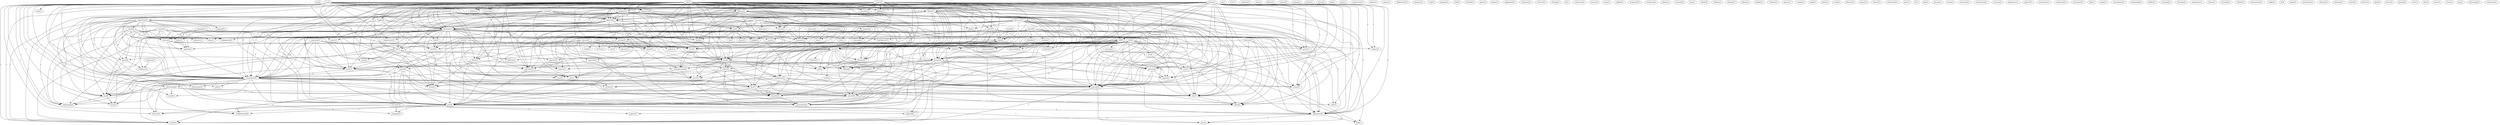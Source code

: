 digraph G {
  att [ label="att(2)" ];
  purchase [ label="purchase(2)" ];
  died [ label="died(14)" ];
  defeated [ label="defeated(1)" ];
  vote [ label="vote(13)" ];
  committee [ label="committee(35)" ];
  auto [ label="auto(3)" ];
  gun [ label="gun(9)" ];
  ammunition [ label="ammunition(2)" ];
  cb [ label="cb(1)" ];
  cast [ label="cast(1)" ];
  carry [ label="carry(2)" ];
  defense [ label="defense(1)" ];
  reported [ label="reported(3)" ];
  statute [ label="statute(1)" ];
  opposes [ label="opposes(1)" ];
  law [ label="law(6)" ];
  acquire [ label="acquire(1)" ];
  term [ label="term(2)" ];
  floor [ label="floor(7)" ];
  license [ label="license(8)" ];
  firearm [ label="firearm(5)" ];
  self [ label="self(1)" ];
  passed [ label="passed(6)" ];
  abiding [ label="abiding(1)" ];
  nra [ label="nra(4)" ];
  possession [ label="possession(5)" ];
  offense [ label="offense(2)" ];
  felony [ label="felony(3)" ];
  mail [ label="mail(1)" ];
  firearms [ label="firearms(1)" ];
  requirement [ label="requirement(1)" ];
  enforcement [ label="enforcement(1)" ];
  advertising [ label="advertising(2)" ];
  radio [ label="radio(1)" ];
  raised [ label="raised(1)" ];
  ban [ label="ban(6)" ];
  carry [ label="carry(3)" ];
  referendum [ label="referendum(5)" ];
  legislation [ label="legislation(8)" ];
  campaign [ label="campaign(1)" ];
  safety [ label="safety(3)" ];
  educate [ label="educate(1)" ];
  neighborhood [ label="neighborhood(1)" ];
  action [ label="action(4)" ];
  florida [ label="florida(1)" ];
  bill [ label="bill(9)" ];
  prison [ label="prison(1)" ];
  owner [ label="owner(1)" ];
  provision [ label="provision(3)" ];
  require [ label="require(1)" ];
  possess [ label="possess(2)" ];
  degree [ label="degree(1)" ];
  cost [ label="cost(1)" ];
  sb [ label="sb(2)" ];
  opposition [ label="opposition(3)" ];
  provides [ label="provides(1)" ];
  handgun [ label="handgun(5)" ];
  validity [ label="validity(1)" ];
  trigger [ label="trigger(3)" ];
  period [ label="period(7)" ];
  excise [ label="excise(1)" ];
  tax [ label="tax(6)" ];
  lock [ label="lock(2)" ];
  day [ label="day(7)" ];
  pistol [ label="pistol(3)" ];
  failed [ label="failed(2)" ];
  desk [ label="desk(1)" ];
  school [ label="school(4)" ];
  storage [ label="storage(9)" ];
  endangerment [ label="endangerment(2)" ];
  result [ label="result(1)" ];
  sent [ label="sent(1)" ];
  state [ label="state(6)" ];
  compensation [ label="compensation(1)" ];
  court [ label="court(1)" ];
  liability [ label="liability(1)" ];
  licensing [ label="licensing(1)" ];
  business [ label="business(1)" ];
  sale [ label="sale(7)" ];
  check [ label="check(2)" ];
  institute [ label="institute(1)" ];
  yard [ label="yard(1)" ];
  study [ label="study(2)" ];
  control [ label="control(1)" ];
  control [ label="control(1)" ];
  permit [ label="permit(2)" ];
  liberty [ label="liberty(1)" ];
  mexico [ label="mexico(1)" ];
  reverse [ label="reverse(1)" ];
  voted [ label="voted(2)" ];
  proposal [ label="proposal(1)" ];
  reverse [ label="reverse(1)" ];
  ballot [ label="ballot(1)" ];
  opinion [ label="opinion(2)" ];
  place [ label="place(1)" ];
  series [ label="series(1)" ];
  enact [ label="enact(2)" ];
  campaigning [ label="campaigning(1)" ];
  issue [ label="issue(2)" ];
  florida [ label="florida(1)" ];
  animal [ label="animal(1)" ];
  straw [ label="straw(1)" ];
  included [ label="included(1)" ];
  budget [ label="budget(3)" ];
  notice [ label="notice(1)" ];
  assault [ label="assault(8)" ];
  found [ label="found(1)" ];
  fish [ label="fish(1)" ];
  hour [ label="hour(1)" ];
  registration [ label="registration(1)" ];
  senate [ label="senate(4)" ];
  compliance [ label="compliance(2)" ];
  transfer [ label="transfer(4)" ];
  calls [ label="calls(1)" ];
  county [ label="county(2)" ];
  defeat [ label="defeat(1)" ];
  subject [ label="subject(1)" ];
  manufacture [ label="manufacture(1)" ];
  department [ label="department(1)" ];
  property [ label="property(1)" ];
  york [ label="york(1)" ];
  georges [ label="georges(1)" ];
  month [ label="month(1)" ];
  read [ label="read(1)" ];
  governor [ label="governor(7)" ];
  preemption [ label="preemption(4)" ];
  pass [ label="pass(1)" ];
  harassment [ label="harassment(1)" ];
  field [ label="field(1)" ];
  loophole [ label="loophole(1)" ];
  mechanism [ label="mechanism(1)" ];
  maryland [ label="maryland(1)" ];
  increases [ label="increases(1)" ];
  imposes [ label="imposes(1)" ];
  penalty [ label="penalty(2)" ];
  man [ label="man(1)" ];
  sentence [ label="sentence(1)" ];
  outlined [ label="outlined(1)" ];
  spite [ label="spite(1)" ];
  makes [ label="makes(1)" ];
  equipment [ label="equipment(1)" ];
  transport [ label="transport(1)" ];
  revolver [ label="revolver(1)" ];
  funding [ label="funding(1)" ];
  ld [ label="ld(1)" ];
  substitute [ label="substitute(1)" ];
  ensure [ label="ensure(1)" ];
  point [ label="point(1)" ];
  hunting [ label="hunting(1)" ];
  codifies [ label="codifies(1)" ];
  proponent [ label="proponent(1)" ];
  residence [ label="residence(2)" ];
  archery [ label="archery(1)" ];
  dakota [ label="dakota(1)" ];
  resulted [ label="resulted(1)" ];
  use [ label="use(1)" ];
  area [ label="area(1)" ];
  obtain [ label="obtain(2)" ];
  william [ label="william(1)" ];
  attempt [ label="attempt(1)" ];
  fee [ label="fee(1)" ];
  ammo [ label="ammo(1)" ];
  indiana [ label="indiana(1)" ];
  went [ label="went(1)" ];
  wildlife [ label="wildlife(1)" ];
  violence [ label="violence(1)" ];
  year [ label="year(2)" ];
  kansas [ label="kansas(1)" ];
  oregon [ label="oregon(1)" ];
  night [ label="night(1)" ];
  board [ label="board(1)" ];
  trade [ label="trade(1)" ];
  election [ label="election(1)" ];
  mayor [ label="mayor(1)" ];
  council [ label="council(3)" ];
  initiative [ label="initiative(1)" ];
  ordinance [ label="ordinance(1)" ];
  talk [ label="talk(2)" ];
  com [ label="com(2)" ];
  sponsor [ label="sponsor(1)" ];
  noted [ label="noted(1)" ];
  service [ label="service(1)" ];
  update [ label="update(1)" ];
  cbnews [ label="cbnews(1)" ];
  connecticut [ label="connecticut(1)" ];
  paul [ label="paul(1)" ];
  tv [ label="tv(1)" ];
  poll [ label="poll(1)" ];
  journal [ label="journal(1)" ];
  rhode [ label="rhode(1)" ];
  scorecard [ label="scorecard(1)" ];
  constitution [ label="constitution(1)" ];
  monroe [ label="monroe(1)" ];
  proof [ label="proof(2)" ];
  hampshire [ label="hampshire(1)" ];
  general [ label="general(1)" ];
  house [ label="house(9)" ];
  calendar [ label="calendar(1)" ];
  reading [ label="reading(1)" ];
  association [ label="association(1)" ];
  reciprocity [ label="reciprocity(1)" ];
  revenue [ label="revenue(2)" ];
  zone [ label="zone(2)" ];
  movement [ label="movement(1)" ];
  rifle [ label="rifle(1)" ];
  maine [ label="maine(1)" ];
  amendment [ label="amendment(2)" ];
  nonbinding [ label="nonbinding(1)" ];
  virginia [ label="virginia(3)" ];
  judiciary [ label="judiciary(3)" ];
  subcommittee [ label="subcommittee(5)" ];
  support [ label="support(1)" ];
  opposed [ label="opposed(1)" ];
  hb [ label="hb(24)" ];
  morning [ label="morning(1)" ];
  act [ label="act(4)" ];
  buffalo [ label="buffalo(1)" ];
  rationing [ label="rationing(1)" ];
  colorado [ label="colorado(2)" ];
  imposition [ label="imposition(1)" ];
  shows [ label="shows(1)" ];
  assembly [ label="assembly(1)" ];
  clinton [ label="clinton(1)" ];
  environment [ label="environment(1)" ];
  soglin [ label="soglin(1)" ];
  sb [ label="sb(22)" ];
  lb [ label="lb(2)" ];
  island [ label="island(1)" ];
  prevention [ label="prevention(1)" ];
  wisconsin [ label="wisconsin(2)" ];
  attorney [ label="attorney(1)" ];
  nebraska [ label="nebraska(1)" ];
  march [ label="march(1)" ];
  prince [ label="prince(1)" ];
  april [ label="april(2)" ];
  driver [ label="driver(3)" ];
  georgia [ label="georgia(1)" ];
  west [ label="west(1)" ];
  maryland [ label="maryland(1)" ];
  city [ label="city(2)" ];
  madison [ label="madison(3)" ];
  roster [ label="roster(1)" ];
  crime [ label="crime(1)" ];
  gov [ label="gov(1)" ];
  mississippi [ label="mississippi(1)" ];
  suspension [ label="suspension(1)" ];
  purchase -> died [ label="1" ];
  purchase -> defeated [ label="1" ];
  purchase -> vote [ label="1" ];
  purchase -> committee [ label="1" ];
  purchase -> auto [ label="1" ];
  purchase -> gun [ label="1" ];
  purchase -> ammunition [ label="1" ];
  carry -> defense [ label="1" ];
  carry -> reported [ label="1" ];
  carry -> statute [ label="1" ];
  carry -> opposes [ label="1" ];
  carry -> law [ label="1" ];
  carry -> defeated [ label="1" ];
  carry -> acquire [ label="1" ];
  carry -> term [ label="1" ];
  carry -> committee [ label="1" ];
  carry -> floor [ label="1" ];
  carry -> license [ label="1" ];
  carry -> firearm [ label="1" ];
  carry -> self [ label="1" ];
  carry -> passed [ label="3" ];
  carry -> abiding [ label="1" ];
  nra -> defense [ label="1" ];
  nra -> reported [ label="1" ];
  nra -> possession [ label="1" ];
  nra -> opposes [ label="1" ];
  nra -> offense [ label="1" ];
  nra -> felony [ label="1" ];
  nra -> law [ label="1" ];
  nra -> mail [ label="1" ];
  nra -> defeated [ label="1" ];
  nra -> firearms [ label="2" ];
  nra -> acquire [ label="1" ];
  nra -> committee [ label="1" ];
  nra -> requirement [ label="1" ];
  nra -> license [ label="1" ];
  nra -> firearm [ label="1" ];
  nra -> self [ label="1" ];
  nra -> enforcement [ label="1" ];
  nra -> advertising [ label="1" ];
  nra -> radio [ label="1" ];
  nra -> raised [ label="1" ];
  nra -> ban [ label="1" ];
  nra -> carry [ label="1" ];
  nra -> referendum [ label="1" ];
  nra -> passed [ label="1" ];
  nra -> legislation [ label="1" ];
  nra -> campaign [ label="1" ];
  nra -> abiding [ label="1" ];
  nra -> safety [ label="1" ];
  nra -> educate [ label="1" ];
  nra -> neighborhood [ label="1" ];
  nra -> action [ label="1" ];
  florida -> died [ label="1" ];
  florida -> felony [ label="1" ];
  florida -> firearms [ label="1" ];
  florida -> committee [ label="1" ];
  florida -> bill [ label="1" ];
  florida -> prison [ label="1" ];
  florida -> owner [ label="1" ];
  florida -> license [ label="1" ];
  florida -> provision [ label="1" ];
  florida -> require [ label="1" ];
  florida -> possess [ label="1" ];
  florida -> passed [ label="1" ];
  florida -> degree [ label="1" ];
  florida -> legislation [ label="1" ];
  florida -> cost [ label="1" ];
  sb -> opposition [ label="1" ];
  sb -> died [ label="9" ];
  sb -> provides [ label="1" ];
  sb -> possession [ label="1" ];
  sb -> handgun [ label="1" ];
  sb -> offense [ label="2" ];
  sb -> law [ label="2" ];
  sb -> validity [ label="1" ];
  sb -> trigger [ label="1" ];
  sb -> defeated [ label="4" ];
  sb -> firearms [ label="6" ];
  sb -> vote [ label="8" ];
  sb -> period [ label="3" ];
  sb -> excise [ label="1" ];
  sb -> tax [ label="2" ];
  sb -> committee [ label="17" ];
  sb -> lock [ label="1" ];
  sb -> day [ label="3" ];
  sb -> pistol [ label="1" ];
  sb -> bill [ label="2" ];
  sb -> failed [ label="2" ];
  sb -> desk [ label="1" ];
  sb -> floor [ label="4" ];
  sb -> license [ label="1" ];
  sb -> firearm [ label="2" ];
  sb -> provision [ label="2" ];
  sb -> school [ label="1" ];
  sb -> storage [ label="5" ];
  sb -> endangerment [ label="2" ];
  sb -> result [ label="1" ];
  sb -> sent [ label="1" ];
  sb -> state [ label="1" ];
  sb -> compensation [ label="1" ];
  sb -> court [ label="1" ];
  sb -> auto [ label="1" ];
  sb -> liability [ label="2" ];
  sb -> licensing [ label="1" ];
  sb -> passed [ label="3" ];
  sb -> gun [ label="9" ];
  sb -> legislation [ label="1" ];
  sb -> ammunition [ label="8" ];
  sb -> business [ label="1" ];
  sb -> sale [ label="1" ];
  sb -> action [ label="1" ];
  sb -> check [ label="1" ];
  study -> control [ label="1" ];
  study -> period [ label="1" ];
  study -> committee [ label="1" ];
  study -> day [ label="1" ];
  study -> control [ label="1" ];
  study -> provision [ label="1" ];
  study -> sent [ label="1" ];
  study -> check [ label="1" ];
  permit -> vote [ label="1" ];
  permit -> period [ label="1" ];
  permit -> day [ label="1" ];
  permit -> carry [ label="1" ];
  opposition -> reverse [ label="1" ];
  opposition -> voted [ label="2" ];
  opposition -> proposal [ label="1" ];
  opposition -> firearms [ label="1" ];
  opposition -> reverse [ label="1" ];
  opposition -> ballot [ label="1" ];
  opposition -> opinion [ label="1" ];
  opposition -> place [ label="1" ];
  opposition -> series [ label="1" ];
  opposition -> enact [ label="1" ];
  opposition -> campaigning [ label="1" ];
  opposition -> ban [ label="2" ];
  opposition -> referendum [ label="1" ];
  opposition -> issue [ label="1" ];
  florida -> died [ label="1" ];
  florida -> felony [ label="1" ];
  florida -> firearms [ label="1" ];
  florida -> committee [ label="1" ];
  florida -> bill [ label="1" ];
  florida -> prison [ label="1" ];
  florida -> owner [ label="1" ];
  florida -> license [ label="1" ];
  florida -> provision [ label="1" ];
  florida -> require [ label="1" ];
  florida -> possess [ label="1" ];
  florida -> passed [ label="1" ];
  florida -> degree [ label="1" ];
  florida -> legislation [ label="1" ];
  florida -> cost [ label="1" ];
  reverse -> committee [ label="1" ];
  reverse -> opinion [ label="1" ];
  reverse -> safety [ label="1" ];
  included -> reverse [ label="1" ];
  included -> committee [ label="1" ];
  included -> budget [ label="1" ];
  included -> safety [ label="1" ];
  died -> vote [ label="12" ];
  died -> notice [ label="6" ];
  died -> owner [ label="1" ];
  died -> assault [ label="6" ];
  died -> gun [ label="13" ];
  reported -> vote [ label="1" ];
  reported -> floor [ label="2" ];
  senate -> provides [ label="1" ];
  senate -> handgun [ label="1" ];
  senate -> offense [ label="1" ];
  senate -> validity [ label="1" ];
  senate -> defeated [ label="4" ];
  senate -> firearms [ label="2" ];
  senate -> vote [ label="1" ];
  senate -> control [ label="1" ];
  senate -> period [ label="2" ];
  senate -> excise [ label="1" ];
  senate -> tax [ label="2" ];
  senate -> committee [ label="5" ];
  senate -> compliance [ label="1" ];
  senate -> day [ label="2" ];
  senate -> pistol [ label="1" ];
  senate -> bill [ label="1" ];
  senate -> failed [ label="2" ];
  senate -> notice [ label="1" ];
  senate -> control [ label="1" ];
  senate -> floor [ label="3" ];
  senate -> license [ label="1" ];
  senate -> firearm [ label="1" ];
  senate -> storage [ label="2" ];
  senate -> endangerment [ label="1" ];
  senate -> state [ label="1" ];
  senate -> transfer [ label="1" ];
  senate -> liability [ label="1" ];
  senate -> assault [ label="1" ];
  senate -> passed [ label="2" ];
  senate -> calls [ label="1" ];
  senate -> gun [ label="1" ];
  senate -> business [ label="1" ];
  senate -> sale [ label="1" ];
  county -> defeated [ label="1" ];
  county -> firearms [ label="1" ];
  county -> vote [ label="1" ];
  county -> committee [ label="1" ];
  county -> compliance [ label="1" ];
  county -> notice [ label="1" ];
  county -> transfer [ label="1" ];
  county -> assault [ label="1" ];
  county -> gun [ label="1" ];
  county -> sale [ label="1" ];
  possession -> law [ label="1" ];
  possession -> defeated [ label="3" ];
  possession -> firearms [ label="3" ];
  possession -> compliance [ label="1" ];
  possession -> manufacture [ label="2" ];
  possession -> auto [ label="2" ];
  possession -> passed [ label="2" ];
  possession -> action [ label="1" ];
  voted -> reverse [ label="1" ];
  voted -> ballot [ label="1" ];
  voted -> opinion [ label="1" ];
  voted -> place [ label="1" ];
  voted -> enact [ label="1" ];
  voted -> campaigning [ label="1" ];
  voted -> ban [ label="1" ];
  voted -> referendum [ label="1" ];
  handgun -> defeated [ label="1" ];
  handgun -> firearms [ label="1" ];
  handgun -> vote [ label="1" ];
  handgun -> period [ label="1" ];
  handgun -> excise [ label="1" ];
  handgun -> tax [ label="1" ];
  handgun -> committee [ label="3" ];
  handgun -> compliance [ label="1" ];
  handgun -> day [ label="1" ];
  handgun -> failed [ label="1" ];
  handgun -> notice [ label="1" ];
  handgun -> provision [ label="1" ];
  handgun -> transfer [ label="1" ];
  handgun -> month [ label="2" ];
  handgun -> assault [ label="1" ];
  handgun -> gun [ label="1" ];
  handgun -> sale [ label="1" ];
  offense -> law [ label="1" ];
  offense -> defeated [ label="1" ];
  offense -> acquire [ label="1" ];
  offense -> floor [ label="1" ];
  offense -> license [ label="1" ];
  offense -> self [ label="1" ];
  offense -> endangerment [ label="1" ];
  offense -> carry [ label="1" ];
  offense -> abiding [ label="1" ];
  felony -> law [ label="1" ];
  felony -> defeated [ label="1" ];
  felony -> acquire [ label="1" ];
  felony -> committee [ label="1" ];
  felony -> prison [ label="1" ];
  felony -> owner [ label="1" ];
  felony -> license [ label="1" ];
  felony -> firearm [ label="1" ];
  felony -> provision [ label="1" ];
  felony -> self [ label="1" ];
  felony -> carry [ label="1" ];
  felony -> passed [ label="1" ];
  felony -> gun [ label="1" ];
  felony -> abiding [ label="1" ];
  governor -> law [ label="3" ];
  governor -> preemption [ label="1" ];
  governor -> firearms [ label="3" ];
  governor -> pass [ label="1" ];
  governor -> desk [ label="1" ];
  governor -> school [ label="1" ];
  governor -> result [ label="1" ];
  governor -> state [ label="1" ];
  governor -> compensation [ label="1" ];
  governor -> court [ label="1" ];
  governor -> possess [ label="1" ];
  governor -> harassment [ label="1" ];
  governor -> passed [ label="2" ];
  governor -> budget [ label="1" ];
  governor -> gun [ label="1" ];
  governor -> legislation [ label="2" ];
  governor -> field [ label="1" ];
  governor -> action [ label="1" ];
  governor -> loophole [ label="1" ];
  law -> defeated [ label="1" ];
  law -> firearms [ label="1" ];
  law -> acquire [ label="1" ];
  law -> mechanism [ label="1" ];
  law -> self [ label="1" ];
  law -> school [ label="1" ];
  law -> result [ label="1" ];
  law -> court [ label="1" ];
  law -> passed [ label="1" ];
  law -> gun [ label="1" ];
  law -> abiding [ label="1" ];
  maryland -> vote [ label="1" ];
  maryland -> committee [ label="1" ];
  maryland -> month [ label="1" ];
  maryland -> auto [ label="1" ];
  maryland -> ban [ label="1" ];
  maryland -> gun [ label="1" ];
  maryland -> ammunition [ label="1" ];
  increases -> firearms [ label="2" ];
  increases -> imposes [ label="1" ];
  increases -> penalty [ label="1" ];
  increases -> man [ label="1" ];
  increases -> excise [ label="1" ];
  increases -> tax [ label="2" ];
  increases -> committee [ label="2" ];
  increases -> failed [ label="2" ];
  increases -> sentence [ label="1" ];
  increases -> passed [ label="1" ];
  increases -> business [ label="1" ];
  trigger -> firearms [ label="1" ];
  trigger -> committee [ label="2" ];
  trigger -> month [ label="1" ];
  trigger -> auto [ label="1" ];
  trigger -> ban [ label="1" ];
  defeated -> firearms [ label="2" ];
  defeated -> vote [ label="2" ];
  defeated -> period [ label="2" ];
  defeated -> committee [ label="7" ];
  defeated -> floor [ label="1" ];
  defeated -> sent [ label="1" ];
  preemption -> passed [ label="2" ];
  hunting -> reverse [ label="1" ];
  hunting -> committee [ label="1" ];
  hunting -> bill [ label="1" ];
  hunting -> legislation [ label="1" ];
  hunting -> safety [ label="1" ];
  firearms -> vote [ label="4" ];
  firearms -> pass [ label="1" ];
  firearms -> reverse [ label="1" ];
  firearms -> committee [ label="11" ];
  firearms -> lock [ label="1" ];
  firearms -> failed [ label="2" ];
  firearms -> notice [ label="3" ];
  firearms -> prison [ label="1" ];
  firearms -> owner [ label="1" ];
  firearms -> ballot [ label="1" ];
  firearms -> opinion [ label="1" ];
  firearms -> place [ label="1" ];
  firearms -> requirement [ label="1" ];
  firearms -> provision [ label="1" ];
  firearms -> school [ label="1" ];
  firearms -> series [ label="1" ];
  firearms -> storage [ label="2" ];
  firearms -> result [ label="1" ];
  firearms -> state [ label="1" ];
  firearms -> campaigning [ label="1" ];
  firearms -> court [ label="1" ];
  firearms -> month [ label="1" ];
  firearms -> referendum [ label="1" ];
  firearms -> issue [ label="1" ];
  firearms -> passed [ label="4" ];
  firearms -> degree [ label="1" ];
  firearms -> gun [ label="5" ];
  firearms -> legislation [ label="2" ];
  firearms -> archery [ label="1" ];
  firearms -> safety [ label="1" ];
  firearms -> ammunition [ label="4" ];
  firearms -> action [ label="1" ];
  vote -> committee [ label="2" ];
  vote -> notice [ label="2" ];
  vote -> gun [ label="6" ];
  control -> committee [ label="1" ];
  control -> gun [ label="1" ];
  control -> ammunition [ label="1" ];
  penalty -> man [ label="1" ];
  penalty -> use [ label="1" ];
  penalty -> sentence [ label="1" ];
  penalty -> firearm [ label="1" ];
  period -> committee [ label="4" ];
  period -> floor [ label="2" ];
  period -> sent [ label="1" ];
  tax -> committee [ label="4" ];
  tax -> failed [ label="4" ];
  tax -> fee [ label="1" ];
  tax -> budget [ label="1" ];
  tax -> archery [ label="1" ];
  tax -> ammunition [ label="1" ];
  tax -> business [ label="2" ];
  tax -> ammo [ label="1" ];
  term -> floor [ label="1" ];
  term -> passed [ label="1" ];
  reverse -> committee [ label="1" ];
  reverse -> opinion [ label="1" ];
  reverse -> safety [ label="1" ];
  committee -> notice [ label="5" ];
  committee -> owner [ label="1" ];
  committee -> floor [ label="2" ];
  committee -> enforcement [ label="1" ];
  committee -> advertising [ label="1" ];
  committee -> radio [ label="1" ];
  committee -> raised [ label="1" ];
  committee -> ban [ label="1" ];
  committee -> referendum [ label="1" ];
  committee -> passed [ label="1" ];
  committee -> gun [ label="7" ];
  committee -> archery [ label="1" ];
  committee -> ammunition [ label="1" ];
  committee -> educate [ label="1" ];
  committee -> neighborhood [ label="1" ];
  committee -> sale [ label="1" ];
  committee -> action [ label="1" ];
  committee -> check [ label="1" ];
  lock -> month [ label="1" ];
  lock -> auto [ label="1" ];
  lock -> ban [ label="1" ];
  compliance -> notice [ label="1" ];
  compliance -> transfer [ label="1" ];
  compliance -> assault [ label="1" ];
  compliance -> passed [ label="1" ];
  compliance -> gun [ label="1" ];
  compliance -> sale [ label="1" ];
  day -> floor [ label="2" ];
  day -> enact [ label="1" ];
  day -> sent [ label="1" ];
  day -> ban [ label="1" ];
  day -> went [ label="1" ];
  pistol -> notice [ label="1" ];
  pistol -> license [ label="2" ];
  pistol -> state [ label="2" ];
  pistol -> transfer [ label="1" ];
  pistol -> assault [ label="1" ];
  pistol -> passed [ label="2" ];
  pistol -> gun [ label="1" ];
  pistol -> sale [ label="1" ];
  bill -> prison [ label="1" ];
  bill -> owner [ label="1" ];
  bill -> license [ label="1" ];
  bill -> provision [ label="1" ];
  bill -> mechanism [ label="1" ];
  bill -> month [ label="1" ];
  bill -> auto [ label="1" ];
  bill -> require [ label="1" ];
  bill -> ban [ label="1" ];
  bill -> possess [ label="1" ];
  bill -> passed [ label="2" ];
  bill -> degree [ label="1" ];
  bill -> gun [ label="1" ];
  bill -> archery [ label="1" ];
  bill -> safety [ label="1" ];
  bill -> cost [ label="1" ];
  bill -> ammunition [ label="1" ];
  bill -> year [ label="1" ];
  council -> ballot [ label="1" ];
  council -> opinion [ label="1" ];
  council -> place [ label="1" ];
  council -> series [ label="1" ];
  council -> enact [ label="2" ];
  council -> campaigning [ label="1" ];
  council -> ban [ label="2" ];
  council -> referendum [ label="1" ];
  council -> issue [ label="1" ];
  council -> initiative [ label="1" ];
  council -> went [ label="1" ];
  council -> ordinance [ label="1" ];
  talk -> com [ label="1" ];
  talk -> sponsor [ label="1" ];
  talk -> noted [ label="1" ];
  talk -> service [ label="1" ];
  talk -> update [ label="1" ];
  control -> gun [ label="1" ];
  control -> ammunition [ label="1" ];
  proof -> state [ label="1" ];
  floor -> transfer [ label="1" ];
  floor -> assault [ label="1" ];
  floor -> gun [ label="1" ];
  floor -> sale [ label="1" ];
  floor -> action [ label="1" ];
  house -> manufacture [ label="1" ];
  house -> provision [ label="1" ];
  house -> calendar [ label="1" ];
  house -> storage [ label="1" ];
  house -> sent [ label="1" ];
  house -> state [ label="1" ];
  house -> auto [ label="1" ];
  house -> reading [ label="1" ];
  house -> carry [ label="1" ];
  house -> passed [ label="4" ];
  house -> legislation [ label="2" ];
  house -> sale [ label="1" ];
  house -> action [ label="1" ];
  house -> check [ label="1" ];
  license -> provision [ label="1" ];
  license -> self [ label="2" ];
  license -> state [ label="2" ];
  license -> possess [ label="1" ];
  license -> passed [ label="4" ];
  license -> degree [ label="1" ];
  license -> gun [ label="2" ];
  license -> abiding [ label="2" ];
  license -> cost [ label="1" ];
  license -> ammunition [ label="1" ];
  firearm -> self [ label="1" ];
  firearm -> endangerment [ label="2" ];
  firearm -> passed [ label="1" ];
  firearm -> abiding [ label="1" ];
  provision -> sent [ label="1" ];
  provision -> gun [ label="1" ];
  revenue -> business [ label="1" ];
  zone -> ammunition [ label="1" ];
  school -> result [ label="1" ];
  school -> transfer [ label="1" ];
  school -> court [ label="1" ];
  school -> assault [ label="1" ];
  school -> ammunition [ label="2" ];
  school -> sale [ label="1" ];
  advertising -> transfer [ label="1" ];
  advertising -> raised [ label="1" ];
  advertising -> ban [ label="1" ];
  advertising -> referendum [ label="1" ];
  advertising -> assault [ label="1" ];
  advertising -> educate [ label="1" ];
  advertising -> sale [ label="1" ];
  storage -> endangerment [ label="1" ];
  storage -> month [ label="1" ];
  storage -> auto [ label="1" ];
  storage -> ban [ label="1" ];
  storage -> legislation [ label="3" ];
  enact -> ban [ label="1" ];
  enact -> ordinance [ label="1" ];
  endangerment -> gun [ label="1" ];
  endangerment -> ammunition [ label="1" ];
  virginia -> state [ label="2" ];
  virginia -> passed [ label="2" ];
  virginia -> calls [ label="1" ];
  judiciary -> auto [ label="1" ];
  judiciary -> passed [ label="1" ];
  judiciary -> legislation [ label="1" ];
  judiciary -> sale [ label="2" ];
  judiciary -> check [ label="1" ];
  subcommittee -> auto [ label="1" ];
  subcommittee -> legislation [ label="1" ];
  subcommittee -> business [ label="1" ];
  subcommittee -> sale [ label="1" ];
  subcommittee -> action [ label="1" ];
  state -> update [ label="1" ];
  state -> carry [ label="1" ];
  state -> support [ label="1" ];
  state -> opposed [ label="1" ];
  state -> passed [ label="3" ];
  hb -> transfer [ label="10" ];
  hb -> compensation [ label="1" ];
  hb -> court [ label="1" ];
  hb -> auto [ label="1" ];
  hb -> carry [ label="2" ];
  hb -> possess [ label="1" ];
  hb -> assault [ label="10" ];
  hb -> harassment [ label="1" ];
  hb -> passed [ label="3" ];
  hb -> gun [ label="11" ];
  hb -> legislation [ label="4" ];
  hb -> field [ label="1" ];
  hb -> safety [ label="1" ];
  hb -> morning [ label="1" ];
  hb -> act [ label="1" ];
  hb -> sale [ label="12" ];
  hb -> check [ label="1" ];
  hb -> loophole [ label="1" ];
  transfer -> ammunition [ label="1" ];
  sb -> liability [ label="2" ];
  sb -> licensing [ label="1" ];
  sb -> passed [ label="3" ];
  sb -> gun [ label="9" ];
  sb -> legislation [ label="1" ];
  sb -> ammunition [ label="8" ];
  sb -> business [ label="1" ];
  sb -> sale [ label="1" ];
  sb -> action [ label="1" ];
  sb -> check [ label="1" ];
  ban -> referendum [ label="2" ];
  ban -> issue [ label="1" ];
  carry -> passed [ label="3" ];
  carry -> abiding [ label="1" ];
  possess -> passed [ label="1" ];
  possess -> degree [ label="1" ];
  possess -> gun [ label="1" ];
  assault -> calls [ label="1" ];
  assault -> gun [ label="3" ];
  assault -> ammunition [ label="3" ];
  wisconsin -> support [ label="1" ];
  wisconsin -> opposed [ label="1" ];
  wisconsin -> campaign [ label="1" ];
  wisconsin -> educate [ label="1" ];
  wisconsin -> neighborhood [ label="1" ];
  passed -> year [ label="1" ];
  passed -> action [ label="1" ];
  gun -> legislation [ label="2" ];
  gun -> campaign [ label="1" ];
  gun -> educate [ label="1" ];
  gun -> neighborhood [ label="1" ];
  gun -> year [ label="1" ];
  legislation -> field [ label="1" ];
  legislation -> year [ label="1" ];
  legislation -> action [ label="1" ];
  safety -> check [ label="1" ];
  act -> sale [ label="1" ];
  sale -> check [ label="1" ];
  madison -> ordinance [ label="1" ];
}
